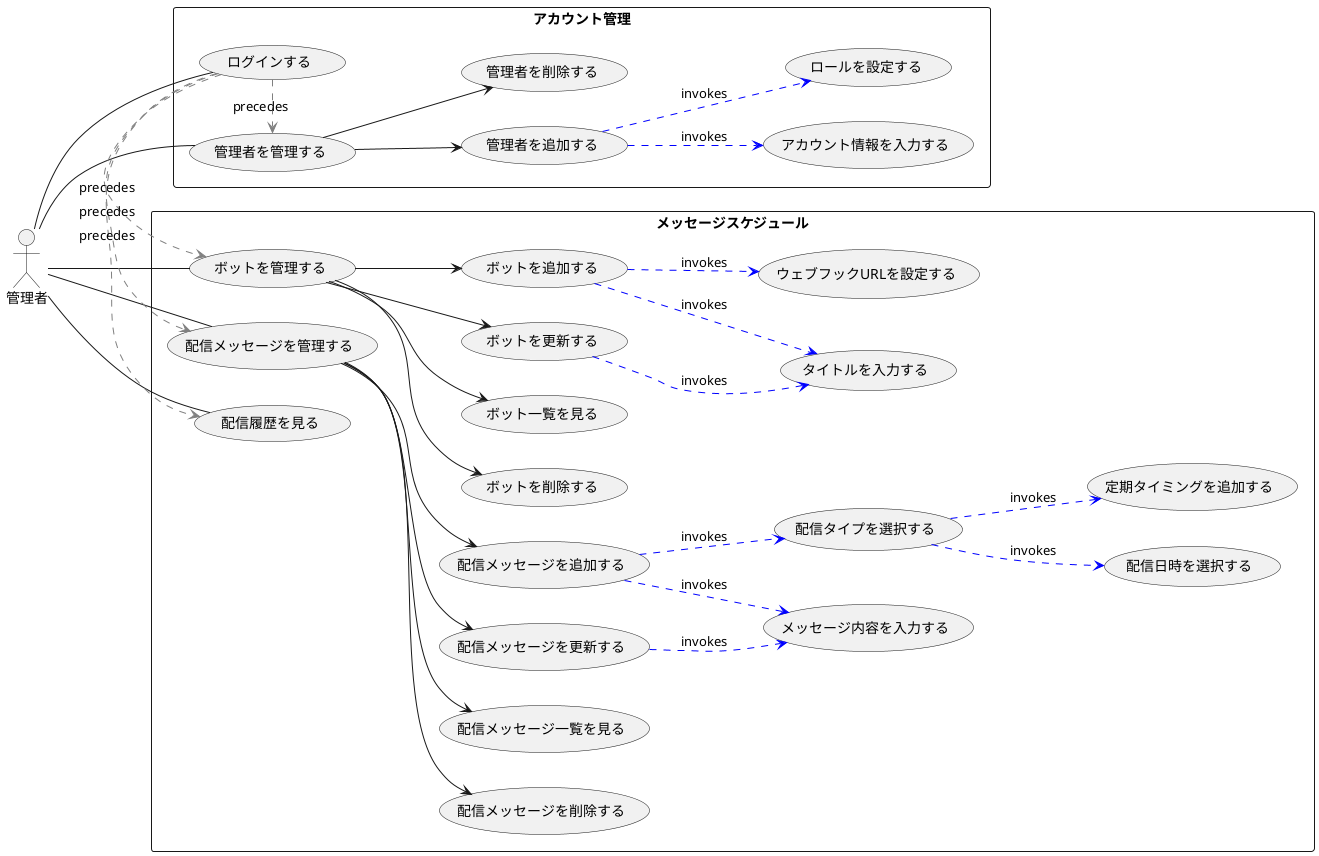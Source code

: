 @startuml usecase

left to right direction

:管理者:

rectangle メッセージスケジュール {
  usecase ボットを管理する
  usecase ボットを更新する
  usecase ボットを追加する
  usecase ボットを削除する
  usecase ボット一覧を見る
  usecase タイトルを入力する
  usecase ウェブフックURLを設定する

  usecase 配信メッセージを管理する
  usecase 配信メッセージを追加する
  usecase 配信メッセージを更新する
  usecase 配信メッセージを削除する
  usecase 配信メッセージ一覧を見る
  usecase メッセージ内容を入力する
  usecase 配信タイプを選択する
  usecase 配信日時を選択する
  usecase 定期タイミングを追加する

  usecase 配信履歴を見る
}

rectangle アカウント管理 {
  usecase ログインする
  usecase 管理者を管理する
  usecase 管理者を追加する
  usecase 管理者を削除する
  usecase アカウント情報を入力する
  usecase ロールを設定する
}

管理者 -- ボットを管理する
ボットを管理する --> ボットを追加する
ボットを管理する --> ボットを更新する
ボットを管理する --> ボットを削除する
ボットを管理する --> ボット一覧を見る
ボットを追加する ..> タイトルを入力する #blue :invokes
ボットを追加する ..> ウェブフックURLを設定する #blue : invokes
ボットを更新する ..> タイトルを入力する #blue :invokes

管理者 -- 配信メッセージを管理する
配信メッセージを管理する --> 配信メッセージを追加する
配信メッセージを管理する --> 配信メッセージを更新する
配信メッセージを管理する --> 配信メッセージを削除する
配信メッセージを管理する --> 配信メッセージ一覧を見る
配信メッセージを追加する ..> メッセージ内容を入力する #blue :invokes
配信メッセージを追加する ..> 配信タイプを選択する #blue :invokes
配信タイプを選択する ..> 配信日時を選択する #blue :invokes
配信タイプを選択する ..> 定期タイミングを追加する #blue :invokes
配信メッセージを更新する ..> メッセージ内容を入力する #blue :invokes

管理者 -- 配信履歴を見る

管理者 -- ログインする
管理者 -- 管理者を管理する
管理者を管理する --> 管理者を追加する
管理者を管理する --> 管理者を削除する
管理者を追加する ..> アカウント情報を入力する #blue :invokes
管理者を追加する ..> ロールを設定する #blue :invokes

ログインする .> ボットを管理する #gray :precedes
ログインする .> 配信メッセージを管理する #gray :precedes
ログインする .> 配信履歴を見る #gray :precedes
ログインする .> 管理者を管理する #gray :precedes

@enduml
